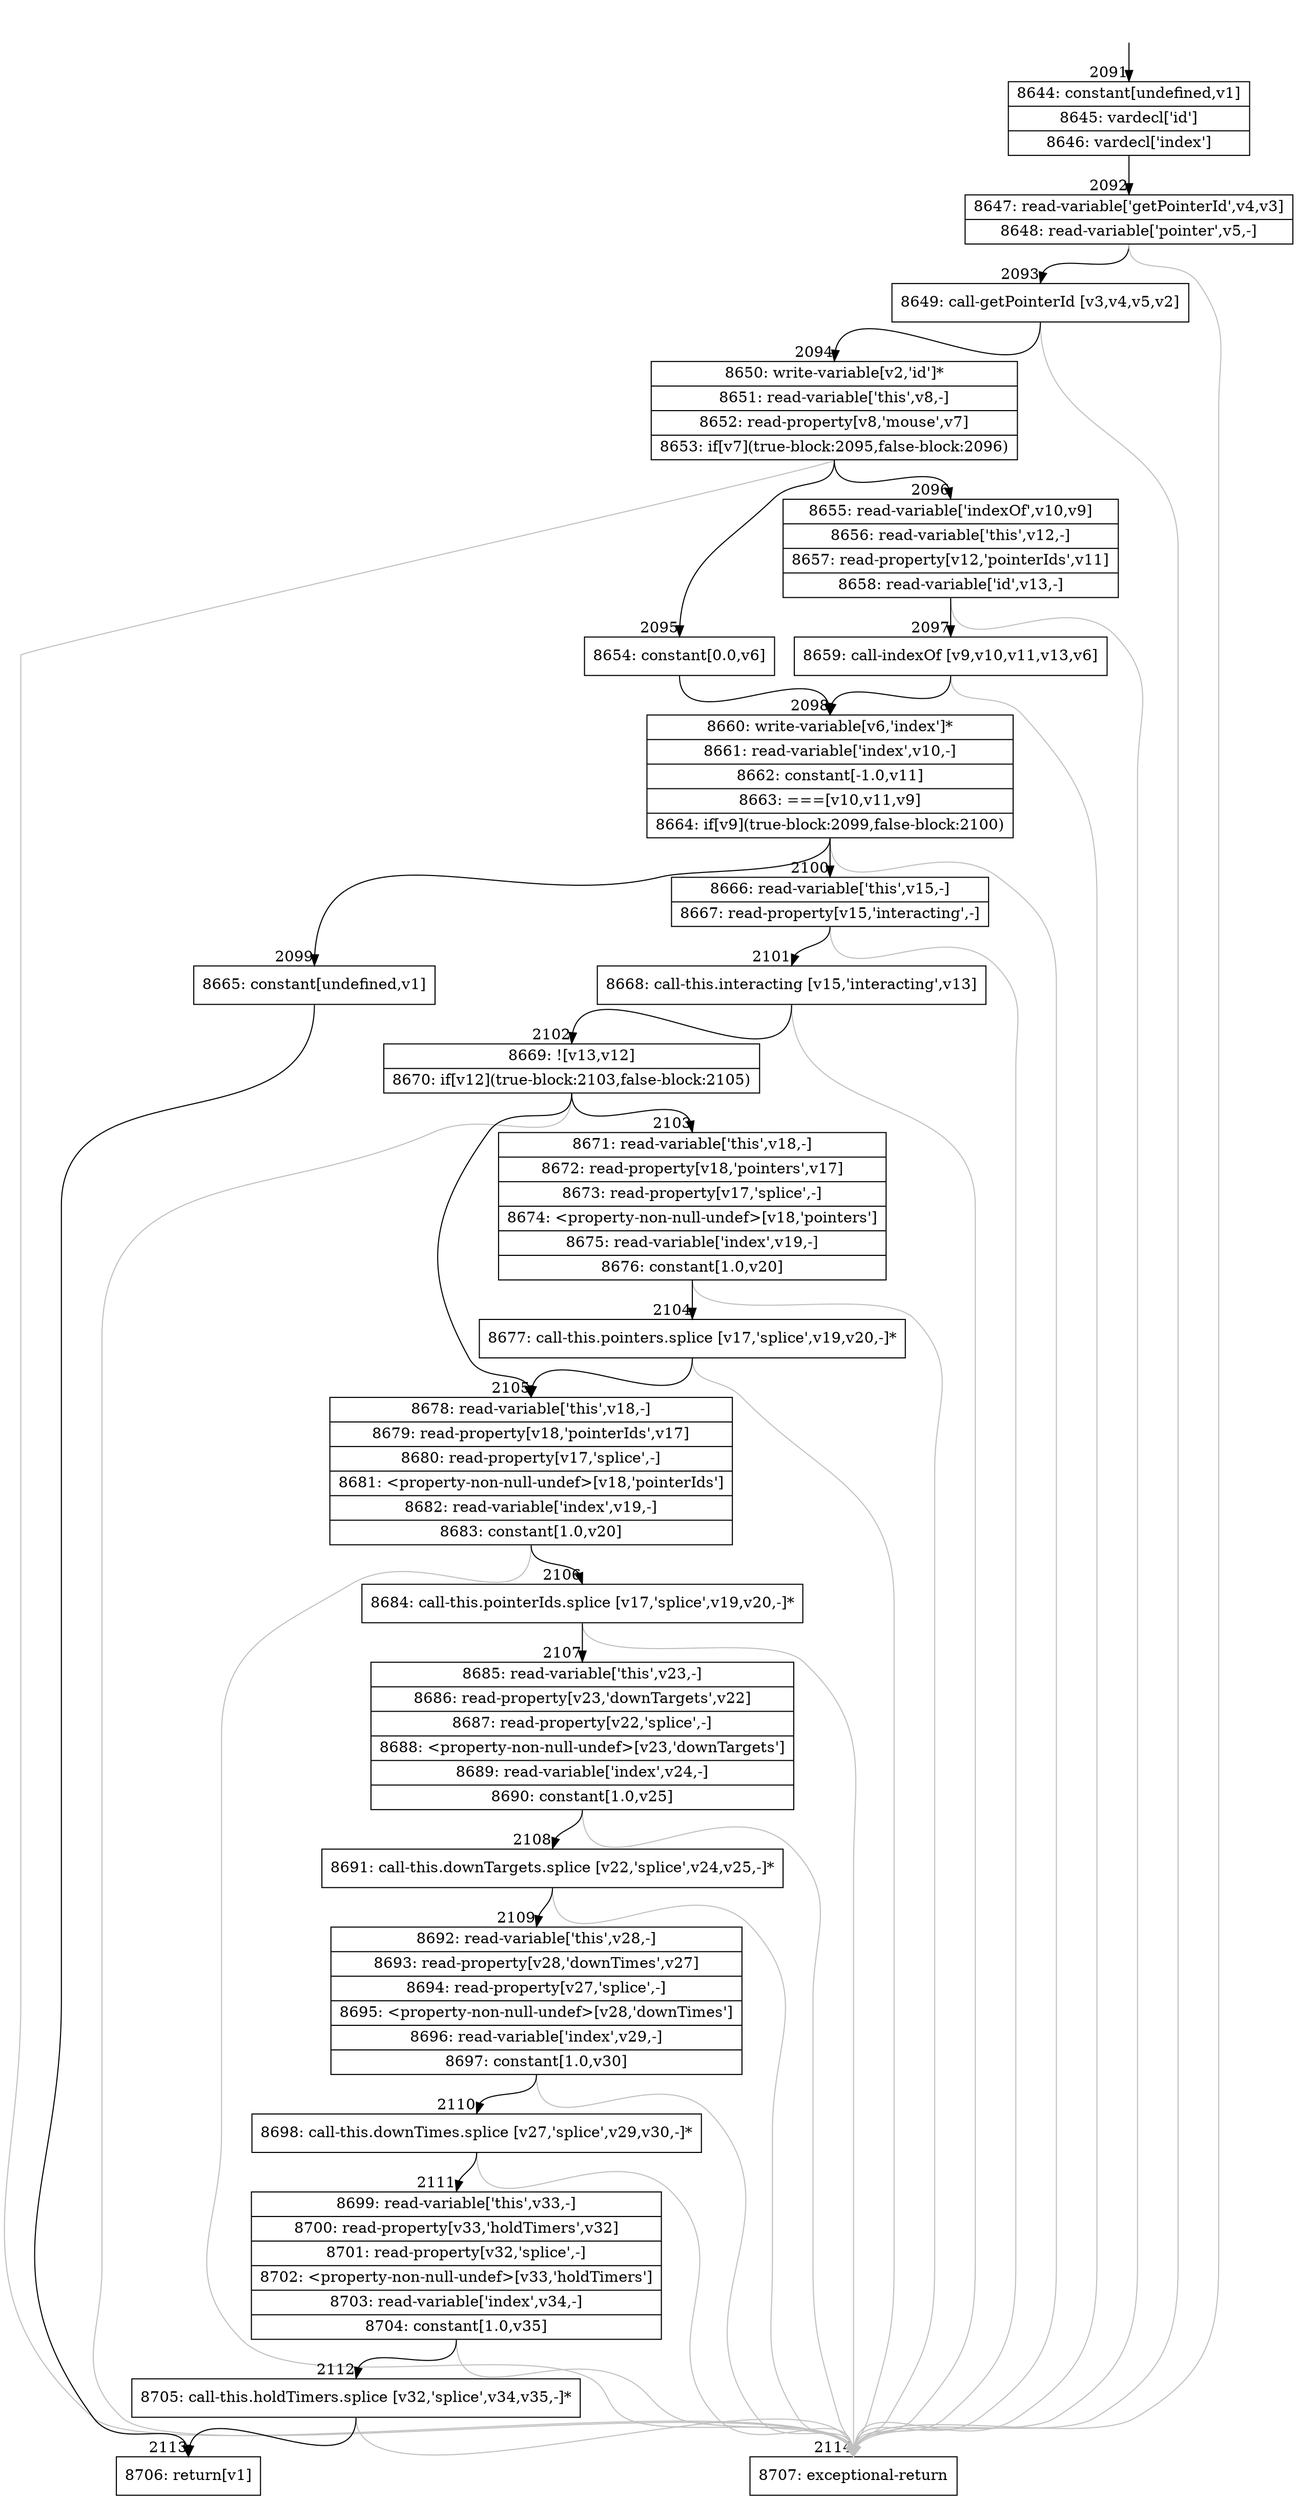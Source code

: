 digraph {
rankdir="TD"
BB_entry101[shape=none,label=""];
BB_entry101 -> BB2091 [tailport=s, headport=n, headlabel="    2091"]
BB2091 [shape=record label="{8644: constant[undefined,v1]|8645: vardecl['id']|8646: vardecl['index']}" ] 
BB2091 -> BB2092 [tailport=s, headport=n, headlabel="      2092"]
BB2092 [shape=record label="{8647: read-variable['getPointerId',v4,v3]|8648: read-variable['pointer',v5,-]}" ] 
BB2092 -> BB2093 [tailport=s, headport=n, headlabel="      2093"]
BB2092 -> BB2114 [tailport=s, headport=n, color=gray, headlabel="      2114"]
BB2093 [shape=record label="{8649: call-getPointerId [v3,v4,v5,v2]}" ] 
BB2093 -> BB2094 [tailport=s, headport=n, headlabel="      2094"]
BB2093 -> BB2114 [tailport=s, headport=n, color=gray]
BB2094 [shape=record label="{8650: write-variable[v2,'id']*|8651: read-variable['this',v8,-]|8652: read-property[v8,'mouse',v7]|8653: if[v7](true-block:2095,false-block:2096)}" ] 
BB2094 -> BB2095 [tailport=s, headport=n, headlabel="      2095"]
BB2094 -> BB2096 [tailport=s, headport=n, headlabel="      2096"]
BB2094 -> BB2114 [tailport=s, headport=n, color=gray]
BB2095 [shape=record label="{8654: constant[0.0,v6]}" ] 
BB2095 -> BB2098 [tailport=s, headport=n, headlabel="      2098"]
BB2096 [shape=record label="{8655: read-variable['indexOf',v10,v9]|8656: read-variable['this',v12,-]|8657: read-property[v12,'pointerIds',v11]|8658: read-variable['id',v13,-]}" ] 
BB2096 -> BB2097 [tailport=s, headport=n, headlabel="      2097"]
BB2096 -> BB2114 [tailport=s, headport=n, color=gray]
BB2097 [shape=record label="{8659: call-indexOf [v9,v10,v11,v13,v6]}" ] 
BB2097 -> BB2098 [tailport=s, headport=n]
BB2097 -> BB2114 [tailport=s, headport=n, color=gray]
BB2098 [shape=record label="{8660: write-variable[v6,'index']*|8661: read-variable['index',v10,-]|8662: constant[-1.0,v11]|8663: ===[v10,v11,v9]|8664: if[v9](true-block:2099,false-block:2100)}" ] 
BB2098 -> BB2099 [tailport=s, headport=n, headlabel="      2099"]
BB2098 -> BB2100 [tailport=s, headport=n, headlabel="      2100"]
BB2098 -> BB2114 [tailport=s, headport=n, color=gray]
BB2099 [shape=record label="{8665: constant[undefined,v1]}" ] 
BB2099 -> BB2113 [tailport=s, headport=n, headlabel="      2113"]
BB2100 [shape=record label="{8666: read-variable['this',v15,-]|8667: read-property[v15,'interacting',-]}" ] 
BB2100 -> BB2101 [tailport=s, headport=n, headlabel="      2101"]
BB2100 -> BB2114 [tailport=s, headport=n, color=gray]
BB2101 [shape=record label="{8668: call-this.interacting [v15,'interacting',v13]}" ] 
BB2101 -> BB2102 [tailport=s, headport=n, headlabel="      2102"]
BB2101 -> BB2114 [tailport=s, headport=n, color=gray]
BB2102 [shape=record label="{8669: ![v13,v12]|8670: if[v12](true-block:2103,false-block:2105)}" ] 
BB2102 -> BB2103 [tailport=s, headport=n, headlabel="      2103"]
BB2102 -> BB2105 [tailport=s, headport=n, headlabel="      2105"]
BB2102 -> BB2114 [tailport=s, headport=n, color=gray]
BB2103 [shape=record label="{8671: read-variable['this',v18,-]|8672: read-property[v18,'pointers',v17]|8673: read-property[v17,'splice',-]|8674: \<property-non-null-undef\>[v18,'pointers']|8675: read-variable['index',v19,-]|8676: constant[1.0,v20]}" ] 
BB2103 -> BB2104 [tailport=s, headport=n, headlabel="      2104"]
BB2103 -> BB2114 [tailport=s, headport=n, color=gray]
BB2104 [shape=record label="{8677: call-this.pointers.splice [v17,'splice',v19,v20,-]*}" ] 
BB2104 -> BB2105 [tailport=s, headport=n]
BB2104 -> BB2114 [tailport=s, headport=n, color=gray]
BB2105 [shape=record label="{8678: read-variable['this',v18,-]|8679: read-property[v18,'pointerIds',v17]|8680: read-property[v17,'splice',-]|8681: \<property-non-null-undef\>[v18,'pointerIds']|8682: read-variable['index',v19,-]|8683: constant[1.0,v20]}" ] 
BB2105 -> BB2106 [tailport=s, headport=n, headlabel="      2106"]
BB2105 -> BB2114 [tailport=s, headport=n, color=gray]
BB2106 [shape=record label="{8684: call-this.pointerIds.splice [v17,'splice',v19,v20,-]*}" ] 
BB2106 -> BB2107 [tailport=s, headport=n, headlabel="      2107"]
BB2106 -> BB2114 [tailport=s, headport=n, color=gray]
BB2107 [shape=record label="{8685: read-variable['this',v23,-]|8686: read-property[v23,'downTargets',v22]|8687: read-property[v22,'splice',-]|8688: \<property-non-null-undef\>[v23,'downTargets']|8689: read-variable['index',v24,-]|8690: constant[1.0,v25]}" ] 
BB2107 -> BB2108 [tailport=s, headport=n, headlabel="      2108"]
BB2107 -> BB2114 [tailport=s, headport=n, color=gray]
BB2108 [shape=record label="{8691: call-this.downTargets.splice [v22,'splice',v24,v25,-]*}" ] 
BB2108 -> BB2109 [tailport=s, headport=n, headlabel="      2109"]
BB2108 -> BB2114 [tailport=s, headport=n, color=gray]
BB2109 [shape=record label="{8692: read-variable['this',v28,-]|8693: read-property[v28,'downTimes',v27]|8694: read-property[v27,'splice',-]|8695: \<property-non-null-undef\>[v28,'downTimes']|8696: read-variable['index',v29,-]|8697: constant[1.0,v30]}" ] 
BB2109 -> BB2110 [tailport=s, headport=n, headlabel="      2110"]
BB2109 -> BB2114 [tailport=s, headport=n, color=gray]
BB2110 [shape=record label="{8698: call-this.downTimes.splice [v27,'splice',v29,v30,-]*}" ] 
BB2110 -> BB2111 [tailport=s, headport=n, headlabel="      2111"]
BB2110 -> BB2114 [tailport=s, headport=n, color=gray]
BB2111 [shape=record label="{8699: read-variable['this',v33,-]|8700: read-property[v33,'holdTimers',v32]|8701: read-property[v32,'splice',-]|8702: \<property-non-null-undef\>[v33,'holdTimers']|8703: read-variable['index',v34,-]|8704: constant[1.0,v35]}" ] 
BB2111 -> BB2112 [tailport=s, headport=n, headlabel="      2112"]
BB2111 -> BB2114 [tailport=s, headport=n, color=gray]
BB2112 [shape=record label="{8705: call-this.holdTimers.splice [v32,'splice',v34,v35,-]*}" ] 
BB2112 -> BB2113 [tailport=s, headport=n]
BB2112 -> BB2114 [tailport=s, headport=n, color=gray]
BB2113 [shape=record label="{8706: return[v1]}" ] 
BB2114 [shape=record label="{8707: exceptional-return}" ] 
//#$~ 2716
}
